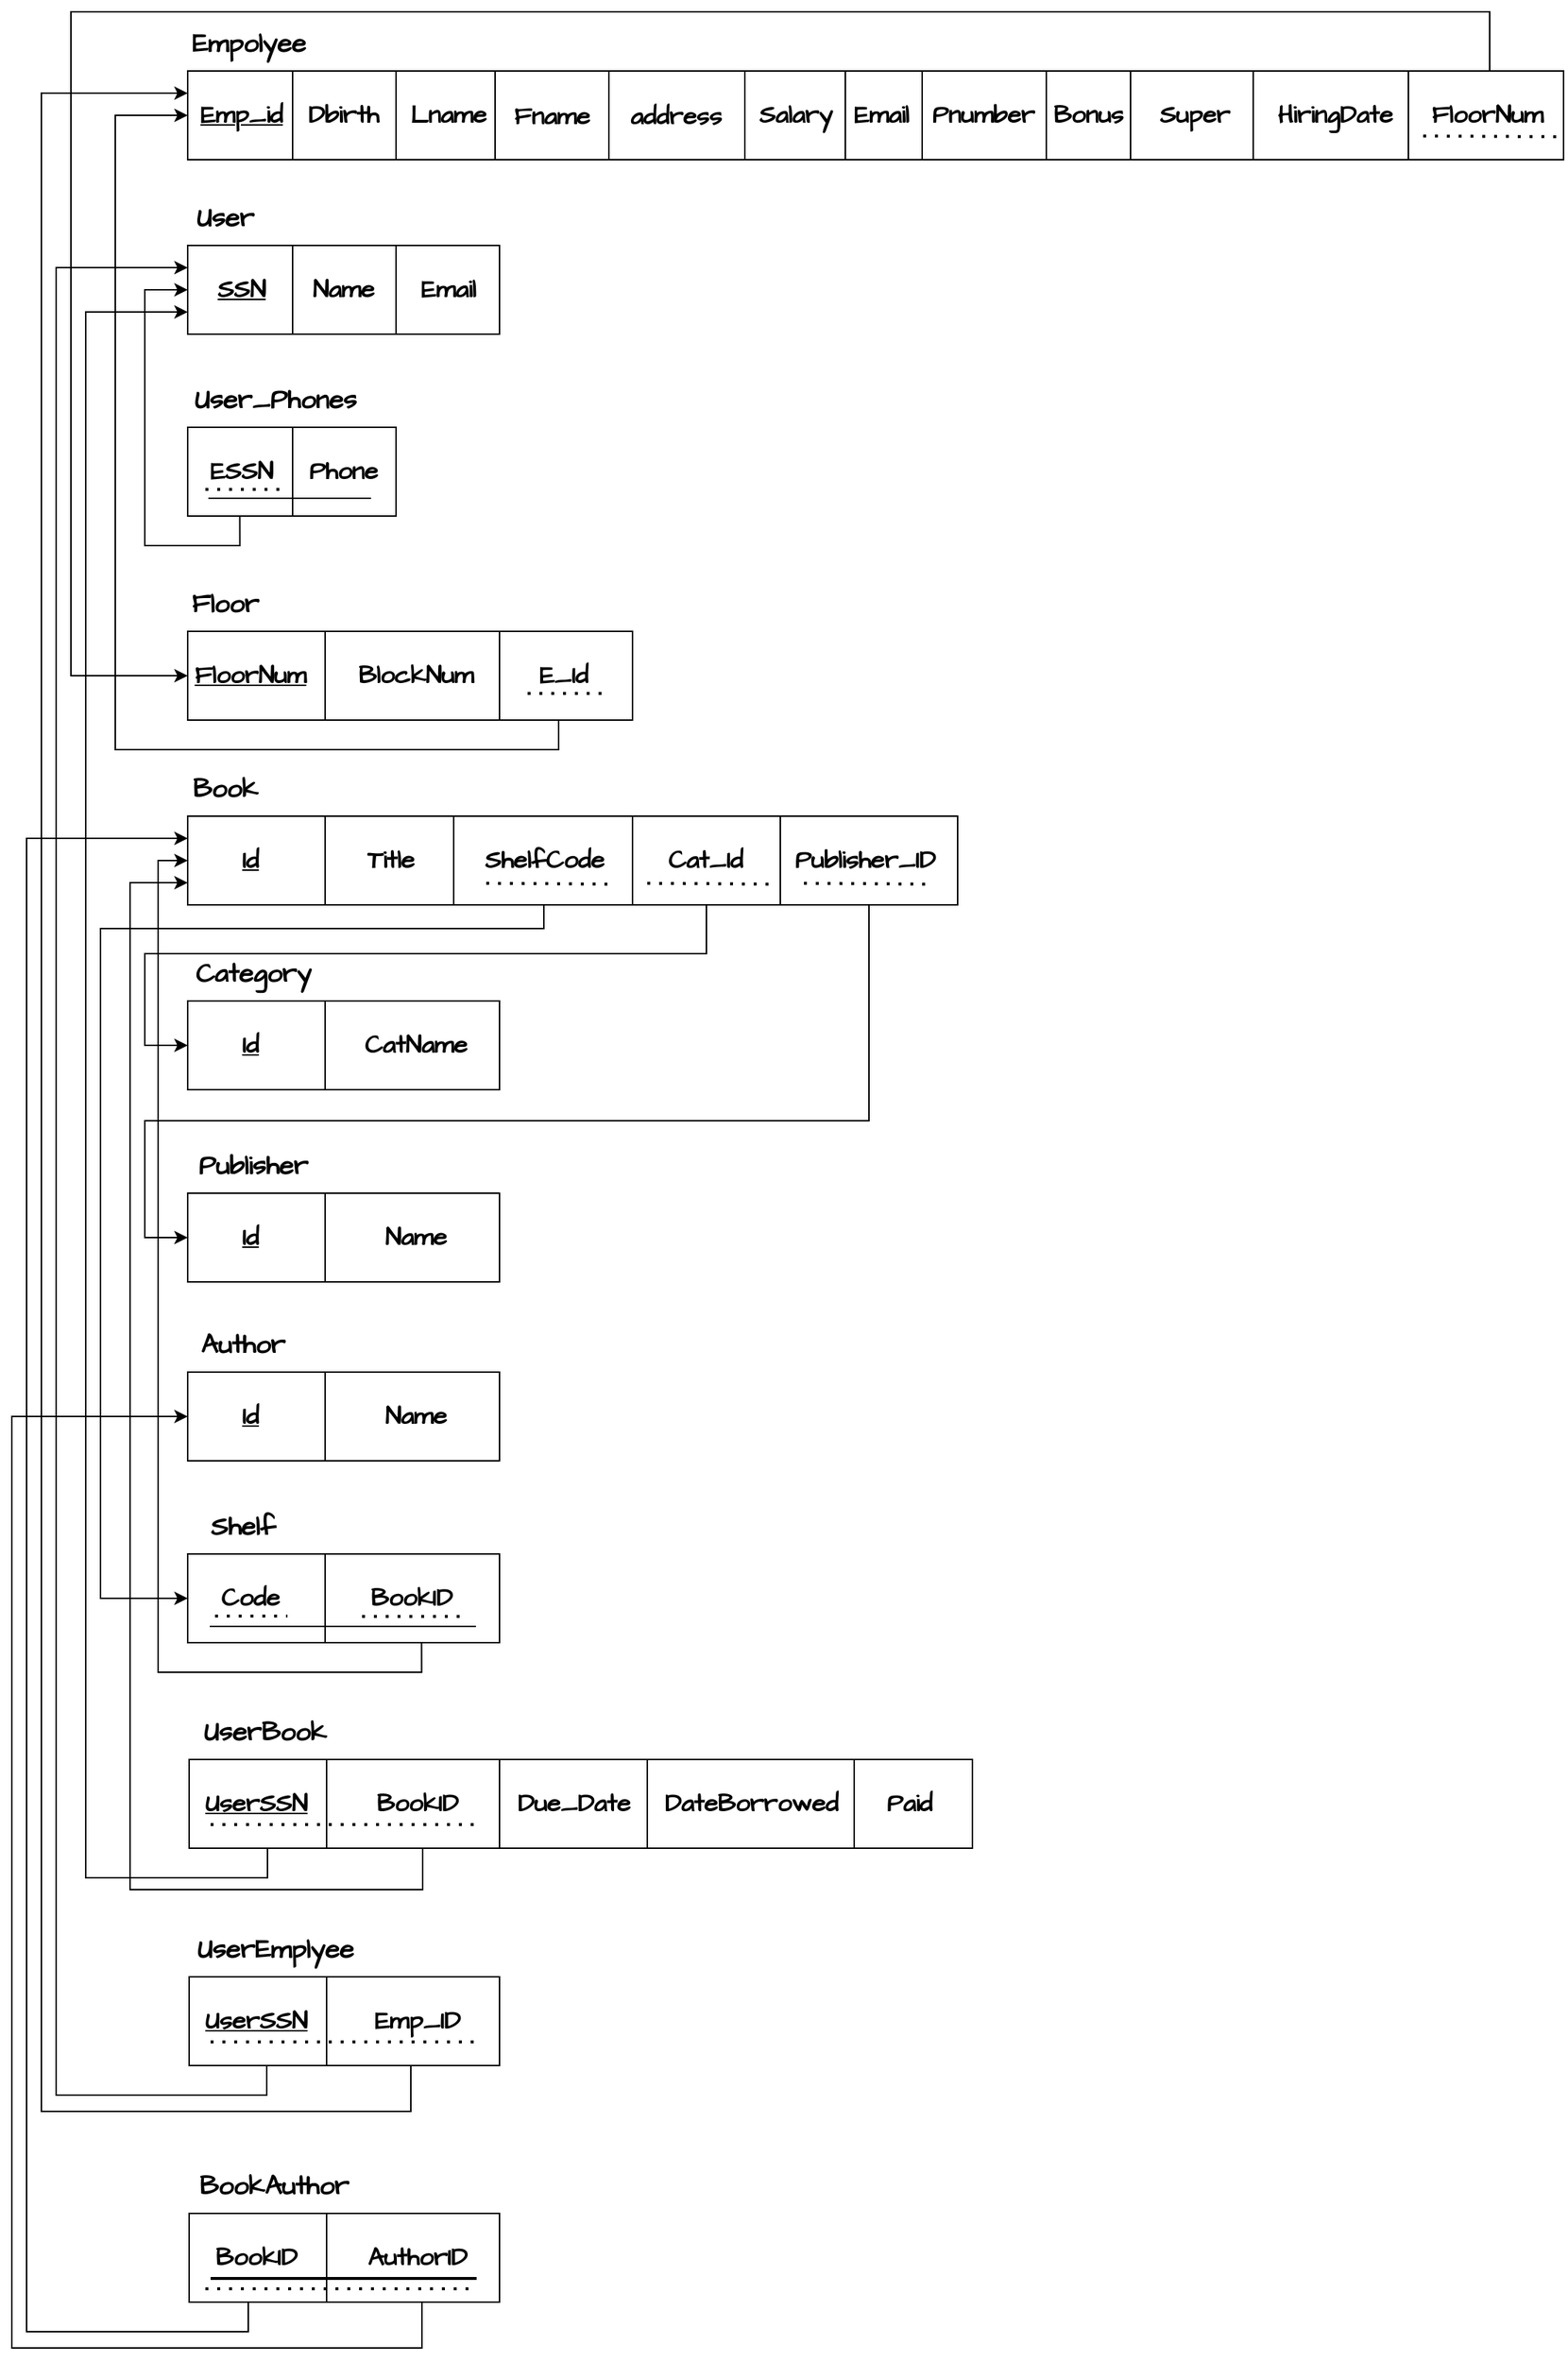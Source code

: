 <mxfile version="24.9.0">
  <diagram id="R2lEEEUBdFMjLlhIrx00" name="Page-1">
    <mxGraphModel dx="1900" dy="569" grid="1" gridSize="10" guides="1" tooltips="1" connect="1" arrows="1" fold="1" page="1" pageScale="1" pageWidth="850" pageHeight="1100" math="0" shadow="0" extFonts="Permanent Marker^https://fonts.googleapis.com/css?family=Permanent+Marker">
      <root>
        <mxCell id="0" />
        <mxCell id="1" parent="0" />
        <mxCell id="KhVc4bf-R0K-FzSo-OOB-124" style="edgeStyle=orthogonalEdgeStyle;rounded=0;orthogonalLoop=1;jettySize=auto;html=1;exitX=0.75;exitY=1;exitDx=0;exitDy=0;entryX=0;entryY=0.5;entryDx=0;entryDy=0;" edge="1" parent="1" source="KhVc4bf-R0K-FzSo-OOB-1" target="KhVc4bf-R0K-FzSo-OOB-60">
          <mxGeometry relative="1" as="geometry">
            <Array as="points">
              <mxPoint x="990" y="120" />
              <mxPoint x="990" y="20" />
              <mxPoint x="30" y="20" />
              <mxPoint x="30" y="469" />
            </Array>
          </mxGeometry>
        </mxCell>
        <mxCell id="KhVc4bf-R0K-FzSo-OOB-1" value="" style="rounded=0;whiteSpace=wrap;html=1;fontFamily=Architects Daughter;fontSource=https%3A%2F%2Ffonts.googleapis.com%2Fcss%3Ffamily%3DArchitects%2BDaughter;" vertex="1" parent="1">
          <mxGeometry x="109" y="60" width="931" height="60" as="geometry" />
        </mxCell>
        <mxCell id="KhVc4bf-R0K-FzSo-OOB-2" value="" style="endArrow=none;html=1;rounded=0;fontFamily=Architects Daughter;fontSource=https%3A%2F%2Ffonts.googleapis.com%2Fcss%3Ffamily%3DArchitects%2BDaughter;" edge="1" parent="1">
          <mxGeometry width="50" height="50" relative="1" as="geometry">
            <mxPoint x="180" y="120" as="sourcePoint" />
            <mxPoint x="180" y="60" as="targetPoint" />
          </mxGeometry>
        </mxCell>
        <mxCell id="KhVc4bf-R0K-FzSo-OOB-3" value="&lt;font style=&quot;font-size: 18px;&quot;&gt;&lt;b style=&quot;font-size: 18px;&quot;&gt;Empolyee&lt;/b&gt;&lt;/font&gt;" style="text;html=1;align=center;verticalAlign=middle;resizable=0;points=[];autosize=1;strokeColor=none;fillColor=none;fontFamily=Architects Daughter;fontSource=https%3A%2F%2Ffonts.googleapis.com%2Fcss%3Ffamily%3DArchitects%2BDaughter;fontSize=18;" vertex="1" parent="1">
          <mxGeometry x="100" y="21" width="100" height="40" as="geometry" />
        </mxCell>
        <mxCell id="KhVc4bf-R0K-FzSo-OOB-4" value="&lt;font style=&quot;font-size: 17px;&quot;&gt;&lt;b&gt;Emp_id&lt;/b&gt;&lt;/font&gt;" style="text;html=1;align=center;verticalAlign=middle;resizable=0;points=[];autosize=1;strokeColor=none;fillColor=none;fontStyle=4;fontFamily=Architects Daughter;fontSource=https%3A%2F%2Ffonts.googleapis.com%2Fcss%3Ffamily%3DArchitects%2BDaughter;" vertex="1" parent="1">
          <mxGeometry x="105" y="75" width="80" height="30" as="geometry" />
        </mxCell>
        <mxCell id="KhVc4bf-R0K-FzSo-OOB-5" value="&lt;font style=&quot;font-size: 17px;&quot;&gt;&lt;b&gt;Dbirth&lt;/b&gt;&lt;/font&gt;" style="text;html=1;align=center;verticalAlign=middle;resizable=0;points=[];autosize=1;strokeColor=none;fillColor=none;fontFamily=Architects Daughter;fontSource=https%3A%2F%2Ffonts.googleapis.com%2Fcss%3Ffamily%3DArchitects%2BDaughter;" vertex="1" parent="1">
          <mxGeometry x="179" y="75" width="70" height="30" as="geometry" />
        </mxCell>
        <mxCell id="KhVc4bf-R0K-FzSo-OOB-6" value="" style="endArrow=none;html=1;rounded=0;fontFamily=Architects Daughter;fontSource=https%3A%2F%2Ffonts.googleapis.com%2Fcss%3Ffamily%3DArchitects%2BDaughter;" edge="1" parent="1">
          <mxGeometry width="50" height="50" relative="1" as="geometry">
            <mxPoint x="250" y="120" as="sourcePoint" />
            <mxPoint x="250" y="60" as="targetPoint" />
          </mxGeometry>
        </mxCell>
        <mxCell id="KhVc4bf-R0K-FzSo-OOB-7" value="&lt;font style=&quot;font-size: 17px;&quot;&gt;&lt;b&gt;Lname&lt;/b&gt;&lt;/font&gt;" style="text;html=1;align=center;verticalAlign=middle;resizable=0;points=[];autosize=1;strokeColor=none;fillColor=none;fontFamily=Architects Daughter;fontSource=https%3A%2F%2Ffonts.googleapis.com%2Fcss%3Ffamily%3DArchitects%2BDaughter;" vertex="1" parent="1">
          <mxGeometry x="250" y="75" width="70" height="30" as="geometry" />
        </mxCell>
        <mxCell id="KhVc4bf-R0K-FzSo-OOB-8" value="&lt;span style=&quot;font-size: 17px;&quot;&gt;&lt;b&gt;Fname&lt;/b&gt;&lt;/span&gt;" style="text;html=1;align=center;verticalAlign=middle;resizable=0;points=[];autosize=1;strokeColor=none;fillColor=none;fontFamily=Architects Daughter;fontSource=https%3A%2F%2Ffonts.googleapis.com%2Fcss%3Ffamily%3DArchitects%2BDaughter;" vertex="1" parent="1">
          <mxGeometry x="320" y="76" width="70" height="30" as="geometry" />
        </mxCell>
        <mxCell id="KhVc4bf-R0K-FzSo-OOB-9" value="" style="endArrow=none;html=1;rounded=0;fontFamily=Architects Daughter;fontSource=https%3A%2F%2Ffonts.googleapis.com%2Fcss%3Ffamily%3DArchitects%2BDaughter;" edge="1" parent="1">
          <mxGeometry width="50" height="50" relative="1" as="geometry">
            <mxPoint x="317" y="120" as="sourcePoint" />
            <mxPoint x="317" y="60" as="targetPoint" />
          </mxGeometry>
        </mxCell>
        <mxCell id="KhVc4bf-R0K-FzSo-OOB-10" value="" style="endArrow=none;dashed=1;html=1;dashPattern=1 3;strokeWidth=2;rounded=0;entryX=0.919;entryY=0.949;entryDx=0;entryDy=0;entryPerimeter=0;" edge="1" parent="1">
          <mxGeometry width="50" height="50" relative="1" as="geometry">
            <mxPoint x="531.09" y="104" as="sourcePoint" />
            <mxPoint x="531.09" y="104" as="targetPoint" />
          </mxGeometry>
        </mxCell>
        <mxCell id="KhVc4bf-R0K-FzSo-OOB-11" value="" style="endArrow=none;html=1;rounded=0;fontFamily=Architects Daughter;fontSource=https%3A%2F%2Ffonts.googleapis.com%2Fcss%3Ffamily%3DArchitects%2BDaughter;" edge="1" parent="1">
          <mxGeometry width="50" height="50" relative="1" as="geometry">
            <mxPoint x="394" y="120" as="sourcePoint" />
            <mxPoint x="394" y="60" as="targetPoint" />
          </mxGeometry>
        </mxCell>
        <mxCell id="KhVc4bf-R0K-FzSo-OOB-12" value="&lt;span style=&quot;font-size: 17px;&quot;&gt;&lt;b&gt;address&lt;/b&gt;&lt;/span&gt;" style="text;html=1;align=center;verticalAlign=middle;resizable=0;points=[];autosize=1;strokeColor=none;fillColor=none;fontFamily=Architects Daughter;fontSource=https%3A%2F%2Ffonts.googleapis.com%2Fcss%3Ffamily%3DArchitects%2BDaughter;" vertex="1" parent="1">
          <mxGeometry x="394" y="76" width="90" height="30" as="geometry" />
        </mxCell>
        <mxCell id="KhVc4bf-R0K-FzSo-OOB-13" value="" style="endArrow=none;html=1;rounded=0;fontFamily=Architects Daughter;fontSource=https%3A%2F%2Ffonts.googleapis.com%2Fcss%3Ffamily%3DArchitects%2BDaughter;" edge="1" parent="1">
          <mxGeometry width="50" height="50" relative="1" as="geometry">
            <mxPoint x="486" y="120" as="sourcePoint" />
            <mxPoint x="486" y="60" as="targetPoint" />
          </mxGeometry>
        </mxCell>
        <mxCell id="KhVc4bf-R0K-FzSo-OOB-14" value="&lt;font style=&quot;font-size: 17px;&quot;&gt;&lt;b&gt;Salary&lt;/b&gt;&lt;/font&gt;" style="text;html=1;align=center;verticalAlign=middle;resizable=0;points=[];autosize=1;strokeColor=none;fillColor=none;fontFamily=Architects Daughter;fontSource=https%3A%2F%2Ffonts.googleapis.com%2Fcss%3Ffamily%3DArchitects%2BDaughter;" vertex="1" parent="1">
          <mxGeometry x="485" y="75" width="70" height="30" as="geometry" />
        </mxCell>
        <mxCell id="KhVc4bf-R0K-FzSo-OOB-17" value="" style="endArrow=none;html=1;rounded=0;fontFamily=Architects Daughter;fontSource=https%3A%2F%2Ffonts.googleapis.com%2Fcss%3Ffamily%3DArchitects%2BDaughter;" edge="1" parent="1">
          <mxGeometry width="50" height="50" relative="1" as="geometry">
            <mxPoint x="554" y="120" as="sourcePoint" />
            <mxPoint x="554" y="60" as="targetPoint" />
          </mxGeometry>
        </mxCell>
        <mxCell id="KhVc4bf-R0K-FzSo-OOB-18" value="&lt;font style=&quot;font-size: 17px;&quot;&gt;&lt;b&gt;Email&lt;/b&gt;&lt;/font&gt;" style="text;html=1;align=center;verticalAlign=middle;resizable=0;points=[];autosize=1;strokeColor=none;fillColor=none;fontFamily=Architects Daughter;fontSource=https%3A%2F%2Ffonts.googleapis.com%2Fcss%3Ffamily%3DArchitects%2BDaughter;" vertex="1" parent="1">
          <mxGeometry x="548" y="75" width="60" height="30" as="geometry" />
        </mxCell>
        <mxCell id="KhVc4bf-R0K-FzSo-OOB-19" value="&lt;font style=&quot;font-size: 17px;&quot;&gt;&lt;b&gt;Pnumber&lt;/b&gt;&lt;/font&gt;" style="text;html=1;align=center;verticalAlign=middle;resizable=0;points=[];autosize=1;strokeColor=none;fillColor=none;fontFamily=Architects Daughter;fontSource=https%3A%2F%2Ffonts.googleapis.com%2Fcss%3Ffamily%3DArchitects%2BDaughter;" vertex="1" parent="1">
          <mxGeometry x="602" y="75" width="90" height="30" as="geometry" />
        </mxCell>
        <mxCell id="KhVc4bf-R0K-FzSo-OOB-20" value="" style="endArrow=none;html=1;rounded=0;fontFamily=Architects Daughter;fontSource=https%3A%2F%2Ffonts.googleapis.com%2Fcss%3Ffamily%3DArchitects%2BDaughter;" edge="1" parent="1">
          <mxGeometry width="50" height="50" relative="1" as="geometry">
            <mxPoint x="606" y="120" as="sourcePoint" />
            <mxPoint x="606" y="60" as="targetPoint" />
          </mxGeometry>
        </mxCell>
        <mxCell id="KhVc4bf-R0K-FzSo-OOB-21" value="" style="endArrow=none;html=1;rounded=0;fontFamily=Architects Daughter;fontSource=https%3A%2F%2Ffonts.googleapis.com%2Fcss%3Ffamily%3DArchitects%2BDaughter;" edge="1" parent="1">
          <mxGeometry width="50" height="50" relative="1" as="geometry">
            <mxPoint x="690" y="120" as="sourcePoint" />
            <mxPoint x="690" y="60" as="targetPoint" />
          </mxGeometry>
        </mxCell>
        <mxCell id="KhVc4bf-R0K-FzSo-OOB-22" value="&lt;font style=&quot;font-size: 17px;&quot;&gt;&lt;b&gt;Bonus&lt;/b&gt;&lt;/font&gt;" style="text;html=1;align=center;verticalAlign=middle;resizable=0;points=[];autosize=1;strokeColor=none;fillColor=none;fontFamily=Architects Daughter;fontSource=https%3A%2F%2Ffonts.googleapis.com%2Fcss%3Ffamily%3DArchitects%2BDaughter;" vertex="1" parent="1">
          <mxGeometry x="683" y="75" width="70" height="30" as="geometry" />
        </mxCell>
        <mxCell id="KhVc4bf-R0K-FzSo-OOB-23" value="" style="endArrow=none;html=1;rounded=0;fontFamily=Architects Daughter;fontSource=https%3A%2F%2Ffonts.googleapis.com%2Fcss%3Ffamily%3DArchitects%2BDaughter;" edge="1" parent="1">
          <mxGeometry width="50" height="50" relative="1" as="geometry">
            <mxPoint x="747" y="120" as="sourcePoint" />
            <mxPoint x="747" y="60" as="targetPoint" />
          </mxGeometry>
        </mxCell>
        <mxCell id="KhVc4bf-R0K-FzSo-OOB-24" value="&lt;font style=&quot;font-size: 17px;&quot;&gt;&lt;b&gt;Super&lt;/b&gt;&lt;/font&gt;" style="text;html=1;align=center;verticalAlign=middle;resizable=0;points=[];autosize=1;strokeColor=none;fillColor=none;fontFamily=Architects Daughter;fontSource=https%3A%2F%2Ffonts.googleapis.com%2Fcss%3Ffamily%3DArchitects%2BDaughter;" vertex="1" parent="1">
          <mxGeometry x="755" y="75" width="70" height="30" as="geometry" />
        </mxCell>
        <mxCell id="KhVc4bf-R0K-FzSo-OOB-25" value="" style="rounded=0;whiteSpace=wrap;html=1;fontFamily=Architects Daughter;fontSource=https%3A%2F%2Ffonts.googleapis.com%2Fcss%3Ffamily%3DArchitects%2BDaughter;" vertex="1" parent="1">
          <mxGeometry x="109" y="178" width="211" height="60" as="geometry" />
        </mxCell>
        <mxCell id="KhVc4bf-R0K-FzSo-OOB-26" value="" style="endArrow=none;html=1;rounded=0;fontFamily=Architects Daughter;fontSource=https%3A%2F%2Ffonts.googleapis.com%2Fcss%3Ffamily%3DArchitects%2BDaughter;" edge="1" parent="1">
          <mxGeometry width="50" height="50" relative="1" as="geometry">
            <mxPoint x="180" y="238" as="sourcePoint" />
            <mxPoint x="180" y="178" as="targetPoint" />
          </mxGeometry>
        </mxCell>
        <mxCell id="KhVc4bf-R0K-FzSo-OOB-27" value="&lt;font style=&quot;font-size: 18px;&quot;&gt;&lt;b style=&quot;font-size: 18px;&quot;&gt;User&lt;/b&gt;&lt;/font&gt;" style="text;html=1;align=center;verticalAlign=middle;resizable=0;points=[];autosize=1;strokeColor=none;fillColor=none;fontFamily=Architects Daughter;fontSource=https%3A%2F%2Ffonts.googleapis.com%2Fcss%3Ffamily%3DArchitects%2BDaughter;fontSize=18;" vertex="1" parent="1">
          <mxGeometry x="104" y="139" width="60" height="40" as="geometry" />
        </mxCell>
        <mxCell id="KhVc4bf-R0K-FzSo-OOB-28" value="&lt;font style=&quot;font-size: 17px;&quot;&gt;&lt;b&gt;SSN&lt;/b&gt;&lt;/font&gt;" style="text;html=1;align=center;verticalAlign=middle;resizable=0;points=[];autosize=1;strokeColor=none;fillColor=none;fontStyle=4;fontFamily=Architects Daughter;fontSource=https%3A%2F%2Ffonts.googleapis.com%2Fcss%3Ffamily%3DArchitects%2BDaughter;" vertex="1" parent="1">
          <mxGeometry x="115" y="193" width="60" height="30" as="geometry" />
        </mxCell>
        <mxCell id="KhVc4bf-R0K-FzSo-OOB-29" value="&lt;font style=&quot;font-size: 17px;&quot;&gt;&lt;b&gt;Name&lt;/b&gt;&lt;/font&gt;" style="text;html=1;align=center;verticalAlign=middle;resizable=0;points=[];autosize=1;strokeColor=none;fillColor=none;fontFamily=Architects Daughter;fontSource=https%3A%2F%2Ffonts.googleapis.com%2Fcss%3Ffamily%3DArchitects%2BDaughter;" vertex="1" parent="1">
          <mxGeometry x="179" y="193" width="70" height="30" as="geometry" />
        </mxCell>
        <mxCell id="KhVc4bf-R0K-FzSo-OOB-30" value="" style="endArrow=none;html=1;rounded=0;fontFamily=Architects Daughter;fontSource=https%3A%2F%2Ffonts.googleapis.com%2Fcss%3Ffamily%3DArchitects%2BDaughter;" edge="1" parent="1">
          <mxGeometry width="50" height="50" relative="1" as="geometry">
            <mxPoint x="250" y="238" as="sourcePoint" />
            <mxPoint x="250" y="178" as="targetPoint" />
          </mxGeometry>
        </mxCell>
        <mxCell id="KhVc4bf-R0K-FzSo-OOB-31" value="&lt;font style=&quot;font-size: 17px;&quot;&gt;&lt;b&gt;Email&lt;/b&gt;&lt;/font&gt;" style="text;html=1;align=center;verticalAlign=middle;resizable=0;points=[];autosize=1;strokeColor=none;fillColor=none;fontFamily=Architects Daughter;fontSource=https%3A%2F%2Ffonts.googleapis.com%2Fcss%3Ffamily%3DArchitects%2BDaughter;" vertex="1" parent="1">
          <mxGeometry x="255" y="193" width="60" height="30" as="geometry" />
        </mxCell>
        <mxCell id="KhVc4bf-R0K-FzSo-OOB-59" style="edgeStyle=orthogonalEdgeStyle;rounded=0;orthogonalLoop=1;jettySize=auto;html=1;exitX=0.25;exitY=1;exitDx=0;exitDy=0;entryX=0;entryY=0.5;entryDx=0;entryDy=0;" edge="1" parent="1" source="KhVc4bf-R0K-FzSo-OOB-49" target="KhVc4bf-R0K-FzSo-OOB-25">
          <mxGeometry relative="1" as="geometry">
            <Array as="points">
              <mxPoint x="144" y="381" />
              <mxPoint x="80" y="381" />
              <mxPoint x="80" y="208" />
            </Array>
          </mxGeometry>
        </mxCell>
        <mxCell id="KhVc4bf-R0K-FzSo-OOB-49" value="" style="rounded=0;whiteSpace=wrap;html=1;fontFamily=Architects Daughter;fontSource=https%3A%2F%2Ffonts.googleapis.com%2Fcss%3Ffamily%3DArchitects%2BDaughter;" vertex="1" parent="1">
          <mxGeometry x="109" y="301" width="141" height="60" as="geometry" />
        </mxCell>
        <mxCell id="KhVc4bf-R0K-FzSo-OOB-50" value="" style="endArrow=none;html=1;rounded=0;fontFamily=Architects Daughter;fontSource=https%3A%2F%2Ffonts.googleapis.com%2Fcss%3Ffamily%3DArchitects%2BDaughter;" edge="1" parent="1">
          <mxGeometry width="50" height="50" relative="1" as="geometry">
            <mxPoint x="180" y="361" as="sourcePoint" />
            <mxPoint x="180" y="301" as="targetPoint" />
          </mxGeometry>
        </mxCell>
        <mxCell id="KhVc4bf-R0K-FzSo-OOB-51" value="&lt;font style=&quot;font-size: 18px;&quot;&gt;&lt;b style=&quot;font-size: 18px;&quot;&gt;User_Phones&lt;/b&gt;&lt;/font&gt;" style="text;html=1;align=center;verticalAlign=middle;resizable=0;points=[];autosize=1;strokeColor=none;fillColor=none;fontFamily=Architects Daughter;fontSource=https%3A%2F%2Ffonts.googleapis.com%2Fcss%3Ffamily%3DArchitects%2BDaughter;fontSize=18;" vertex="1" parent="1">
          <mxGeometry x="103" y="262" width="130" height="40" as="geometry" />
        </mxCell>
        <mxCell id="KhVc4bf-R0K-FzSo-OOB-52" value="&lt;font style=&quot;font-size: 17px;&quot;&gt;&lt;b&gt;ESSN&lt;/b&gt;&lt;/font&gt;" style="text;html=1;align=center;verticalAlign=middle;resizable=0;points=[];autosize=1;strokeColor=none;fillColor=none;fontStyle=0;fontFamily=Architects Daughter;fontSource=https%3A%2F%2Ffonts.googleapis.com%2Fcss%3Ffamily%3DArchitects%2BDaughter;" vertex="1" parent="1">
          <mxGeometry x="110" y="316" width="70" height="30" as="geometry" />
        </mxCell>
        <mxCell id="KhVc4bf-R0K-FzSo-OOB-53" value="&lt;font style=&quot;font-size: 17px;&quot;&gt;&lt;b&gt;Phone&lt;/b&gt;&lt;/font&gt;" style="text;html=1;align=center;verticalAlign=middle;resizable=0;points=[];autosize=1;strokeColor=none;fillColor=none;fontFamily=Architects Daughter;fontSource=https%3A%2F%2Ffonts.googleapis.com%2Fcss%3Ffamily%3DArchitects%2BDaughter;" vertex="1" parent="1">
          <mxGeometry x="179" y="316" width="70" height="30" as="geometry" />
        </mxCell>
        <mxCell id="KhVc4bf-R0K-FzSo-OOB-56" value="" style="endArrow=none;dashed=1;html=1;dashPattern=1 3;strokeWidth=2;rounded=0;" edge="1" parent="1">
          <mxGeometry width="50" height="50" relative="1" as="geometry">
            <mxPoint x="121" y="343" as="sourcePoint" />
            <mxPoint x="171" y="343" as="targetPoint" />
          </mxGeometry>
        </mxCell>
        <mxCell id="KhVc4bf-R0K-FzSo-OOB-57" value="" style="endArrow=none;html=1;rounded=0;" edge="1" parent="1">
          <mxGeometry width="50" height="50" relative="1" as="geometry">
            <mxPoint x="123" y="349" as="sourcePoint" />
            <mxPoint x="233" y="349" as="targetPoint" />
          </mxGeometry>
        </mxCell>
        <mxCell id="KhVc4bf-R0K-FzSo-OOB-101" style="edgeStyle=orthogonalEdgeStyle;rounded=0;orthogonalLoop=1;jettySize=auto;html=1;exitX=0.75;exitY=1;exitDx=0;exitDy=0;entryX=0;entryY=0.5;entryDx=0;entryDy=0;" edge="1" parent="1" source="KhVc4bf-R0K-FzSo-OOB-60" target="KhVc4bf-R0K-FzSo-OOB-1">
          <mxGeometry relative="1" as="geometry">
            <Array as="points">
              <mxPoint x="360" y="499" />
              <mxPoint x="360" y="519" />
              <mxPoint x="60" y="519" />
              <mxPoint x="60" y="90" />
            </Array>
          </mxGeometry>
        </mxCell>
        <mxCell id="KhVc4bf-R0K-FzSo-OOB-60" value="" style="rounded=0;whiteSpace=wrap;html=1;fontFamily=Architects Daughter;fontSource=https%3A%2F%2Ffonts.googleapis.com%2Fcss%3Ffamily%3DArchitects%2BDaughter;" vertex="1" parent="1">
          <mxGeometry x="109" y="439" width="301" height="60" as="geometry" />
        </mxCell>
        <mxCell id="KhVc4bf-R0K-FzSo-OOB-61" value="" style="endArrow=none;html=1;rounded=0;fontFamily=Architects Daughter;fontSource=https%3A%2F%2Ffonts.googleapis.com%2Fcss%3Ffamily%3DArchitects%2BDaughter;" edge="1" parent="1">
          <mxGeometry width="50" height="50" relative="1" as="geometry">
            <mxPoint x="202" y="499" as="sourcePoint" />
            <mxPoint x="202" y="439" as="targetPoint" />
          </mxGeometry>
        </mxCell>
        <mxCell id="KhVc4bf-R0K-FzSo-OOB-62" value="&lt;font style=&quot;font-size: 17px;&quot;&gt;&lt;b&gt;FloorNum&lt;/b&gt;&lt;/font&gt;" style="text;html=1;align=center;verticalAlign=middle;resizable=0;points=[];autosize=1;strokeColor=none;fillColor=none;fontStyle=4;fontFamily=Architects Daughter;fontSource=https%3A%2F%2Ffonts.googleapis.com%2Fcss%3Ffamily%3DArchitects%2BDaughter;" vertex="1" parent="1">
          <mxGeometry x="101" y="454" width="100" height="30" as="geometry" />
        </mxCell>
        <mxCell id="KhVc4bf-R0K-FzSo-OOB-63" value="&lt;font style=&quot;font-size: 17px;&quot;&gt;&lt;b&gt;BlockNum&lt;/b&gt;&lt;/font&gt;" style="text;html=1;align=center;verticalAlign=middle;resizable=0;points=[];autosize=1;strokeColor=none;fillColor=none;fontFamily=Architects Daughter;fontSource=https%3A%2F%2Ffonts.googleapis.com%2Fcss%3Ffamily%3DArchitects%2BDaughter;" vertex="1" parent="1">
          <mxGeometry x="213" y="454" width="100" height="30" as="geometry" />
        </mxCell>
        <mxCell id="KhVc4bf-R0K-FzSo-OOB-66" value="&lt;b&gt;Floor&lt;/b&gt;" style="text;html=1;align=center;verticalAlign=middle;resizable=0;points=[];autosize=1;strokeColor=none;fillColor=none;fontFamily=Architects Daughter;fontSource=https%3A%2F%2Ffonts.googleapis.com%2Fcss%3Ffamily%3DArchitects%2BDaughter;fontSize=18;" vertex="1" parent="1">
          <mxGeometry x="99" y="400" width="70" height="40" as="geometry" />
        </mxCell>
        <mxCell id="KhVc4bf-R0K-FzSo-OOB-128" style="edgeStyle=orthogonalEdgeStyle;rounded=0;orthogonalLoop=1;jettySize=auto;html=1;exitX=0.75;exitY=1;exitDx=0;exitDy=0;entryX=0;entryY=0.5;entryDx=0;entryDy=0;" edge="1" parent="1" source="KhVc4bf-R0K-FzSo-OOB-67" target="KhVc4bf-R0K-FzSo-OOB-87">
          <mxGeometry relative="1" as="geometry">
            <Array as="points">
              <mxPoint x="350" y="624" />
              <mxPoint x="350" y="640" />
              <mxPoint x="50" y="640" />
              <mxPoint x="50" y="1093" />
            </Array>
          </mxGeometry>
        </mxCell>
        <mxCell id="KhVc4bf-R0K-FzSo-OOB-135" style="edgeStyle=orthogonalEdgeStyle;rounded=0;orthogonalLoop=1;jettySize=auto;html=1;exitX=0.75;exitY=1;exitDx=0;exitDy=0;entryX=0;entryY=0.5;entryDx=0;entryDy=0;" edge="1" parent="1" source="KhVc4bf-R0K-FzSo-OOB-67" target="KhVc4bf-R0K-FzSo-OOB-72">
          <mxGeometry relative="1" as="geometry">
            <Array as="points">
              <mxPoint x="460" y="624" />
              <mxPoint x="460" y="657" />
              <mxPoint x="80" y="657" />
              <mxPoint x="80" y="719" />
            </Array>
          </mxGeometry>
        </mxCell>
        <mxCell id="KhVc4bf-R0K-FzSo-OOB-136" style="edgeStyle=orthogonalEdgeStyle;rounded=0;orthogonalLoop=1;jettySize=auto;html=1;exitX=0.75;exitY=1;exitDx=0;exitDy=0;entryX=0;entryY=0.5;entryDx=0;entryDy=0;" edge="1" parent="1" source="KhVc4bf-R0K-FzSo-OOB-67" target="KhVc4bf-R0K-FzSo-OOB-77">
          <mxGeometry relative="1" as="geometry">
            <Array as="points">
              <mxPoint x="570" y="624" />
              <mxPoint x="570" y="770" />
              <mxPoint x="80" y="770" />
              <mxPoint x="80" y="849" />
            </Array>
          </mxGeometry>
        </mxCell>
        <mxCell id="KhVc4bf-R0K-FzSo-OOB-67" value="" style="rounded=0;whiteSpace=wrap;html=1;fontFamily=Architects Daughter;fontSource=https%3A%2F%2Ffonts.googleapis.com%2Fcss%3Ffamily%3DArchitects%2BDaughter;" vertex="1" parent="1">
          <mxGeometry x="109" y="564" width="521" height="60" as="geometry" />
        </mxCell>
        <mxCell id="KhVc4bf-R0K-FzSo-OOB-68" value="" style="endArrow=none;html=1;rounded=0;fontFamily=Architects Daughter;fontSource=https%3A%2F%2Ffonts.googleapis.com%2Fcss%3Ffamily%3DArchitects%2BDaughter;" edge="1" parent="1">
          <mxGeometry width="50" height="50" relative="1" as="geometry">
            <mxPoint x="202" y="624" as="sourcePoint" />
            <mxPoint x="202" y="564" as="targetPoint" />
          </mxGeometry>
        </mxCell>
        <mxCell id="KhVc4bf-R0K-FzSo-OOB-69" value="&lt;span style=&quot;font-size: 17px;&quot;&gt;&lt;b&gt;Id&lt;/b&gt;&lt;/span&gt;" style="text;html=1;align=center;verticalAlign=middle;resizable=0;points=[];autosize=1;strokeColor=none;fillColor=none;fontStyle=4;fontFamily=Architects Daughter;fontSource=https%3A%2F%2Ffonts.googleapis.com%2Fcss%3Ffamily%3DArchitects%2BDaughter;" vertex="1" parent="1">
          <mxGeometry x="136" y="579" width="30" height="30" as="geometry" />
        </mxCell>
        <mxCell id="KhVc4bf-R0K-FzSo-OOB-70" value="&lt;font style=&quot;font-size: 17px;&quot;&gt;&lt;b&gt;Title&lt;/b&gt;&lt;/font&gt;" style="text;html=1;align=center;verticalAlign=middle;resizable=0;points=[];autosize=1;strokeColor=none;fillColor=none;fontFamily=Architects Daughter;fontSource=https%3A%2F%2Ffonts.googleapis.com%2Fcss%3Ffamily%3DArchitects%2BDaughter;" vertex="1" parent="1">
          <mxGeometry x="216" y="579" width="60" height="30" as="geometry" />
        </mxCell>
        <mxCell id="KhVc4bf-R0K-FzSo-OOB-71" value="&lt;b&gt;Book&lt;/b&gt;" style="text;html=1;align=center;verticalAlign=middle;resizable=0;points=[];autosize=1;strokeColor=none;fillColor=none;fontFamily=Architects Daughter;fontSource=https%3A%2F%2Ffonts.googleapis.com%2Fcss%3Ffamily%3DArchitects%2BDaughter;fontSize=18;" vertex="1" parent="1">
          <mxGeometry x="99" y="525" width="70" height="40" as="geometry" />
        </mxCell>
        <mxCell id="KhVc4bf-R0K-FzSo-OOB-72" value="" style="rounded=0;whiteSpace=wrap;html=1;fontFamily=Architects Daughter;fontSource=https%3A%2F%2Ffonts.googleapis.com%2Fcss%3Ffamily%3DArchitects%2BDaughter;" vertex="1" parent="1">
          <mxGeometry x="109" y="689" width="211" height="60" as="geometry" />
        </mxCell>
        <mxCell id="KhVc4bf-R0K-FzSo-OOB-73" value="" style="endArrow=none;html=1;rounded=0;fontFamily=Architects Daughter;fontSource=https%3A%2F%2Ffonts.googleapis.com%2Fcss%3Ffamily%3DArchitects%2BDaughter;" edge="1" parent="1">
          <mxGeometry width="50" height="50" relative="1" as="geometry">
            <mxPoint x="202" y="749" as="sourcePoint" />
            <mxPoint x="202" y="689" as="targetPoint" />
          </mxGeometry>
        </mxCell>
        <mxCell id="KhVc4bf-R0K-FzSo-OOB-74" value="&lt;span style=&quot;font-size: 17px;&quot;&gt;&lt;b&gt;Id&lt;/b&gt;&lt;/span&gt;" style="text;html=1;align=center;verticalAlign=middle;resizable=0;points=[];autosize=1;strokeColor=none;fillColor=none;fontStyle=4;fontFamily=Architects Daughter;fontSource=https%3A%2F%2Ffonts.googleapis.com%2Fcss%3Ffamily%3DArchitects%2BDaughter;" vertex="1" parent="1">
          <mxGeometry x="136" y="704" width="30" height="30" as="geometry" />
        </mxCell>
        <mxCell id="KhVc4bf-R0K-FzSo-OOB-75" value="&lt;font style=&quot;font-size: 17px;&quot;&gt;&lt;b&gt;CatName&lt;/b&gt;&lt;/font&gt;" style="text;html=1;align=center;verticalAlign=middle;resizable=0;points=[];autosize=1;strokeColor=none;fillColor=none;fontFamily=Architects Daughter;fontSource=https%3A%2F%2Ffonts.googleapis.com%2Fcss%3Ffamily%3DArchitects%2BDaughter;" vertex="1" parent="1">
          <mxGeometry x="218" y="704" width="90" height="30" as="geometry" />
        </mxCell>
        <mxCell id="KhVc4bf-R0K-FzSo-OOB-76" value="&lt;b&gt;Category&lt;/b&gt;" style="text;html=1;align=center;verticalAlign=middle;resizable=0;points=[];autosize=1;strokeColor=none;fillColor=none;fontFamily=Architects Daughter;fontSource=https%3A%2F%2Ffonts.googleapis.com%2Fcss%3Ffamily%3DArchitects%2BDaughter;fontSize=18;" vertex="1" parent="1">
          <mxGeometry x="103" y="650" width="100" height="40" as="geometry" />
        </mxCell>
        <mxCell id="KhVc4bf-R0K-FzSo-OOB-77" value="" style="rounded=0;whiteSpace=wrap;html=1;fontFamily=Architects Daughter;fontSource=https%3A%2F%2Ffonts.googleapis.com%2Fcss%3Ffamily%3DArchitects%2BDaughter;" vertex="1" parent="1">
          <mxGeometry x="109" y="819" width="211" height="60" as="geometry" />
        </mxCell>
        <mxCell id="KhVc4bf-R0K-FzSo-OOB-78" value="" style="endArrow=none;html=1;rounded=0;fontFamily=Architects Daughter;fontSource=https%3A%2F%2Ffonts.googleapis.com%2Fcss%3Ffamily%3DArchitects%2BDaughter;" edge="1" parent="1">
          <mxGeometry width="50" height="50" relative="1" as="geometry">
            <mxPoint x="202" y="879" as="sourcePoint" />
            <mxPoint x="202" y="819" as="targetPoint" />
          </mxGeometry>
        </mxCell>
        <mxCell id="KhVc4bf-R0K-FzSo-OOB-79" value="&lt;span style=&quot;font-size: 17px;&quot;&gt;&lt;b&gt;Id&lt;/b&gt;&lt;/span&gt;" style="text;html=1;align=center;verticalAlign=middle;resizable=0;points=[];autosize=1;strokeColor=none;fillColor=none;fontStyle=4;fontFamily=Architects Daughter;fontSource=https%3A%2F%2Ffonts.googleapis.com%2Fcss%3Ffamily%3DArchitects%2BDaughter;" vertex="1" parent="1">
          <mxGeometry x="136" y="834" width="30" height="30" as="geometry" />
        </mxCell>
        <mxCell id="KhVc4bf-R0K-FzSo-OOB-80" value="&lt;font style=&quot;font-size: 17px;&quot;&gt;&lt;b&gt;Name&lt;/b&gt;&lt;/font&gt;" style="text;html=1;align=center;verticalAlign=middle;resizable=0;points=[];autosize=1;strokeColor=none;fillColor=none;fontFamily=Architects Daughter;fontSource=https%3A%2F%2Ffonts.googleapis.com%2Fcss%3Ffamily%3DArchitects%2BDaughter;" vertex="1" parent="1">
          <mxGeometry x="228" y="834" width="70" height="30" as="geometry" />
        </mxCell>
        <mxCell id="KhVc4bf-R0K-FzSo-OOB-81" value="&lt;b&gt;Publisher&lt;/b&gt;" style="text;html=1;align=center;verticalAlign=middle;resizable=0;points=[];autosize=1;strokeColor=none;fillColor=none;fontFamily=Architects Daughter;fontSource=https%3A%2F%2Ffonts.googleapis.com%2Fcss%3Ffamily%3DArchitects%2BDaughter;fontSize=18;" vertex="1" parent="1">
          <mxGeometry x="103" y="780" width="100" height="40" as="geometry" />
        </mxCell>
        <mxCell id="KhVc4bf-R0K-FzSo-OOB-82" value="" style="rounded=0;whiteSpace=wrap;html=1;fontFamily=Architects Daughter;fontSource=https%3A%2F%2Ffonts.googleapis.com%2Fcss%3Ffamily%3DArchitects%2BDaughter;" vertex="1" parent="1">
          <mxGeometry x="109" y="940" width="211" height="60" as="geometry" />
        </mxCell>
        <mxCell id="KhVc4bf-R0K-FzSo-OOB-83" value="" style="endArrow=none;html=1;rounded=0;fontFamily=Architects Daughter;fontSource=https%3A%2F%2Ffonts.googleapis.com%2Fcss%3Ffamily%3DArchitects%2BDaughter;" edge="1" parent="1">
          <mxGeometry width="50" height="50" relative="1" as="geometry">
            <mxPoint x="202" y="1000" as="sourcePoint" />
            <mxPoint x="202" y="940" as="targetPoint" />
          </mxGeometry>
        </mxCell>
        <mxCell id="KhVc4bf-R0K-FzSo-OOB-84" value="&lt;span style=&quot;font-size: 17px;&quot;&gt;&lt;b&gt;Id&lt;/b&gt;&lt;/span&gt;" style="text;html=1;align=center;verticalAlign=middle;resizable=0;points=[];autosize=1;strokeColor=none;fillColor=none;fontStyle=4;fontFamily=Architects Daughter;fontSource=https%3A%2F%2Ffonts.googleapis.com%2Fcss%3Ffamily%3DArchitects%2BDaughter;" vertex="1" parent="1">
          <mxGeometry x="136" y="955" width="30" height="30" as="geometry" />
        </mxCell>
        <mxCell id="KhVc4bf-R0K-FzSo-OOB-85" value="&lt;font style=&quot;font-size: 17px;&quot;&gt;&lt;b&gt;Name&lt;/b&gt;&lt;/font&gt;" style="text;html=1;align=center;verticalAlign=middle;resizable=0;points=[];autosize=1;strokeColor=none;fillColor=none;fontFamily=Architects Daughter;fontSource=https%3A%2F%2Ffonts.googleapis.com%2Fcss%3Ffamily%3DArchitects%2BDaughter;" vertex="1" parent="1">
          <mxGeometry x="228" y="955" width="70" height="30" as="geometry" />
        </mxCell>
        <mxCell id="KhVc4bf-R0K-FzSo-OOB-86" value="&lt;b&gt;Author&lt;/b&gt;" style="text;html=1;align=center;verticalAlign=middle;resizable=0;points=[];autosize=1;strokeColor=none;fillColor=none;fontFamily=Architects Daughter;fontSource=https%3A%2F%2Ffonts.googleapis.com%2Fcss%3Ffamily%3DArchitects%2BDaughter;fontSize=18;" vertex="1" parent="1">
          <mxGeometry x="106" y="901" width="80" height="40" as="geometry" />
        </mxCell>
        <mxCell id="KhVc4bf-R0K-FzSo-OOB-98" style="edgeStyle=orthogonalEdgeStyle;rounded=0;orthogonalLoop=1;jettySize=auto;html=1;exitX=0.75;exitY=1;exitDx=0;exitDy=0;entryX=0;entryY=0.5;entryDx=0;entryDy=0;" edge="1" parent="1" source="KhVc4bf-R0K-FzSo-OOB-87" target="KhVc4bf-R0K-FzSo-OOB-67">
          <mxGeometry relative="1" as="geometry">
            <Array as="points">
              <mxPoint x="267" y="1143" />
              <mxPoint x="89" y="1143" />
              <mxPoint x="89" y="594" />
            </Array>
          </mxGeometry>
        </mxCell>
        <mxCell id="KhVc4bf-R0K-FzSo-OOB-87" value="" style="rounded=0;whiteSpace=wrap;html=1;fontFamily=Architects Daughter;fontSource=https%3A%2F%2Ffonts.googleapis.com%2Fcss%3Ffamily%3DArchitects%2BDaughter;" vertex="1" parent="1">
          <mxGeometry x="109" y="1063" width="211" height="60" as="geometry" />
        </mxCell>
        <mxCell id="KhVc4bf-R0K-FzSo-OOB-88" value="" style="endArrow=none;html=1;rounded=0;fontFamily=Architects Daughter;fontSource=https%3A%2F%2Ffonts.googleapis.com%2Fcss%3Ffamily%3DArchitects%2BDaughter;" edge="1" parent="1">
          <mxGeometry width="50" height="50" relative="1" as="geometry">
            <mxPoint x="202" y="1123" as="sourcePoint" />
            <mxPoint x="202" y="1063" as="targetPoint" />
          </mxGeometry>
        </mxCell>
        <mxCell id="KhVc4bf-R0K-FzSo-OOB-89" value="&lt;span style=&quot;font-size: 17px;&quot;&gt;&lt;b&gt;Code&lt;/b&gt;&lt;/span&gt;" style="text;html=1;align=center;verticalAlign=middle;resizable=0;points=[];autosize=1;strokeColor=none;fillColor=none;fontStyle=0;fontFamily=Architects Daughter;fontSource=https%3A%2F%2Ffonts.googleapis.com%2Fcss%3Ffamily%3DArchitects%2BDaughter;" vertex="1" parent="1">
          <mxGeometry x="121" y="1078" width="60" height="30" as="geometry" />
        </mxCell>
        <mxCell id="KhVc4bf-R0K-FzSo-OOB-90" value="&lt;font style=&quot;font-size: 17px;&quot;&gt;&lt;b&gt;BookID&lt;/b&gt;&lt;/font&gt;" style="text;html=1;align=center;verticalAlign=middle;resizable=0;points=[];autosize=1;strokeColor=none;fillColor=none;fontFamily=Architects Daughter;fontSource=https%3A%2F%2Ffonts.googleapis.com%2Fcss%3Ffamily%3DArchitects%2BDaughter;" vertex="1" parent="1">
          <mxGeometry x="220" y="1078" width="80" height="30" as="geometry" />
        </mxCell>
        <mxCell id="KhVc4bf-R0K-FzSo-OOB-91" value="&lt;b&gt;Shelf&lt;/b&gt;" style="text;html=1;align=center;verticalAlign=middle;resizable=0;points=[];autosize=1;strokeColor=none;fillColor=none;fontFamily=Architects Daughter;fontSource=https%3A%2F%2Ffonts.googleapis.com%2Fcss%3Ffamily%3DArchitects%2BDaughter;fontSize=18;" vertex="1" parent="1">
          <mxGeometry x="111" y="1024" width="70" height="40" as="geometry" />
        </mxCell>
        <mxCell id="KhVc4bf-R0K-FzSo-OOB-93" value="" style="endArrow=none;dashed=1;html=1;dashPattern=1 3;strokeWidth=2;rounded=0;" edge="1" parent="1">
          <mxGeometry width="50" height="50" relative="1" as="geometry">
            <mxPoint x="127.5" y="1105" as="sourcePoint" />
            <mxPoint x="176.5" y="1105" as="targetPoint" />
          </mxGeometry>
        </mxCell>
        <mxCell id="KhVc4bf-R0K-FzSo-OOB-95" value="" style="endArrow=none;dashed=1;html=1;dashPattern=1 3;strokeWidth=2;rounded=0;" edge="1" parent="1">
          <mxGeometry width="50" height="50" relative="1" as="geometry">
            <mxPoint x="227" y="1105.26" as="sourcePoint" />
            <mxPoint x="293" y="1105.26" as="targetPoint" />
          </mxGeometry>
        </mxCell>
        <mxCell id="KhVc4bf-R0K-FzSo-OOB-96" value="" style="endArrow=none;html=1;rounded=0;" edge="1" parent="1">
          <mxGeometry width="50" height="50" relative="1" as="geometry">
            <mxPoint x="124" y="1112" as="sourcePoint" />
            <mxPoint x="304" y="1112" as="targetPoint" />
          </mxGeometry>
        </mxCell>
        <mxCell id="KhVc4bf-R0K-FzSo-OOB-99" value="" style="endArrow=none;html=1;rounded=0;fontFamily=Architects Daughter;fontSource=https%3A%2F%2Ffonts.googleapis.com%2Fcss%3Ffamily%3DArchitects%2BDaughter;" edge="1" parent="1">
          <mxGeometry width="50" height="50" relative="1" as="geometry">
            <mxPoint x="320" y="499" as="sourcePoint" />
            <mxPoint x="320" y="439" as="targetPoint" />
          </mxGeometry>
        </mxCell>
        <mxCell id="KhVc4bf-R0K-FzSo-OOB-100" value="&lt;span style=&quot;font-size: 17px;&quot;&gt;&lt;b&gt;E_Id&lt;/b&gt;&lt;/span&gt;" style="text;html=1;align=center;verticalAlign=middle;resizable=0;points=[];autosize=1;strokeColor=none;fillColor=none;fontFamily=Architects Daughter;fontSource=https%3A%2F%2Ffonts.googleapis.com%2Fcss%3Ffamily%3DArchitects%2BDaughter;" vertex="1" parent="1">
          <mxGeometry x="333" y="454" width="60" height="30" as="geometry" />
        </mxCell>
        <mxCell id="KhVc4bf-R0K-FzSo-OOB-103" value="" style="endArrow=none;dashed=1;html=1;dashPattern=1 3;strokeWidth=2;rounded=0;" edge="1" parent="1">
          <mxGeometry width="50" height="50" relative="1" as="geometry">
            <mxPoint x="339" y="481" as="sourcePoint" />
            <mxPoint x="389" y="481" as="targetPoint" />
          </mxGeometry>
        </mxCell>
        <mxCell id="KhVc4bf-R0K-FzSo-OOB-104" value="" style="endArrow=none;html=1;rounded=0;fontFamily=Architects Daughter;fontSource=https%3A%2F%2Ffonts.googleapis.com%2Fcss%3Ffamily%3DArchitects%2BDaughter;" edge="1" parent="1">
          <mxGeometry width="50" height="50" relative="1" as="geometry">
            <mxPoint x="830" y="120" as="sourcePoint" />
            <mxPoint x="830" y="60" as="targetPoint" />
          </mxGeometry>
        </mxCell>
        <mxCell id="KhVc4bf-R0K-FzSo-OOB-105" value="&lt;font style=&quot;font-size: 17px;&quot;&gt;&lt;b&gt;HiringDate&lt;/b&gt;&lt;/font&gt;" style="text;html=1;align=center;verticalAlign=middle;resizable=0;points=[];autosize=1;strokeColor=none;fillColor=none;fontFamily=Architects Daughter;fontSource=https%3A%2F%2Ffonts.googleapis.com%2Fcss%3Ffamily%3DArchitects%2BDaughter;" vertex="1" parent="1">
          <mxGeometry x="835" y="75" width="100" height="30" as="geometry" />
        </mxCell>
        <mxCell id="KhVc4bf-R0K-FzSo-OOB-112" style="edgeStyle=orthogonalEdgeStyle;rounded=0;orthogonalLoop=1;jettySize=auto;html=1;exitX=0.25;exitY=1;exitDx=0;exitDy=0;entryX=0;entryY=0.75;entryDx=0;entryDy=0;" edge="1" parent="1" source="KhVc4bf-R0K-FzSo-OOB-106" target="KhVc4bf-R0K-FzSo-OOB-25">
          <mxGeometry relative="1" as="geometry">
            <Array as="points">
              <mxPoint x="163" y="1282" />
              <mxPoint x="40" y="1282" />
              <mxPoint x="40" y="223" />
            </Array>
          </mxGeometry>
        </mxCell>
        <mxCell id="KhVc4bf-R0K-FzSo-OOB-113" style="edgeStyle=orthogonalEdgeStyle;rounded=0;orthogonalLoop=1;jettySize=auto;html=1;exitX=0.75;exitY=1;exitDx=0;exitDy=0;entryX=0;entryY=0.75;entryDx=0;entryDy=0;" edge="1" parent="1" source="KhVc4bf-R0K-FzSo-OOB-106" target="KhVc4bf-R0K-FzSo-OOB-67">
          <mxGeometry relative="1" as="geometry">
            <Array as="points">
              <mxPoint x="268" y="1290" />
              <mxPoint x="70" y="1290" />
              <mxPoint x="70" y="609" />
            </Array>
          </mxGeometry>
        </mxCell>
        <mxCell id="KhVc4bf-R0K-FzSo-OOB-106" value="" style="rounded=0;whiteSpace=wrap;html=1;fontFamily=Architects Daughter;fontSource=https%3A%2F%2Ffonts.googleapis.com%2Fcss%3Ffamily%3DArchitects%2BDaughter;" vertex="1" parent="1">
          <mxGeometry x="110" y="1202" width="530" height="60" as="geometry" />
        </mxCell>
        <mxCell id="KhVc4bf-R0K-FzSo-OOB-107" value="" style="endArrow=none;html=1;rounded=0;fontFamily=Architects Daughter;fontSource=https%3A%2F%2Ffonts.googleapis.com%2Fcss%3Ffamily%3DArchitects%2BDaughter;" edge="1" parent="1">
          <mxGeometry width="50" height="50" relative="1" as="geometry">
            <mxPoint x="203" y="1262" as="sourcePoint" />
            <mxPoint x="203" y="1202" as="targetPoint" />
          </mxGeometry>
        </mxCell>
        <mxCell id="KhVc4bf-R0K-FzSo-OOB-108" value="&lt;span style=&quot;font-size: 17px;&quot;&gt;&lt;b&gt;UserSSN&lt;/b&gt;&lt;/span&gt;" style="text;html=1;align=center;verticalAlign=middle;resizable=0;points=[];autosize=1;strokeColor=none;fillColor=none;fontStyle=4;fontFamily=Architects Daughter;fontSource=https%3A%2F%2Ffonts.googleapis.com%2Fcss%3Ffamily%3DArchitects%2BDaughter;" vertex="1" parent="1">
          <mxGeometry x="110" y="1217" width="90" height="30" as="geometry" />
        </mxCell>
        <mxCell id="KhVc4bf-R0K-FzSo-OOB-109" value="&lt;font style=&quot;font-size: 17px;&quot;&gt;&lt;b&gt;BookID&lt;/b&gt;&lt;/font&gt;" style="text;html=1;align=center;verticalAlign=middle;resizable=0;points=[];autosize=1;strokeColor=none;fillColor=none;fontFamily=Architects Daughter;fontSource=https%3A%2F%2Ffonts.googleapis.com%2Fcss%3Ffamily%3DArchitects%2BDaughter;fontStyle=0" vertex="1" parent="1">
          <mxGeometry x="224" y="1217" width="80" height="30" as="geometry" />
        </mxCell>
        <mxCell id="KhVc4bf-R0K-FzSo-OOB-110" value="&lt;b&gt;UserBook&lt;/b&gt;" style="text;html=1;align=center;verticalAlign=middle;resizable=0;points=[];autosize=1;strokeColor=none;fillColor=none;fontFamily=Architects Daughter;fontSource=https%3A%2F%2Ffonts.googleapis.com%2Fcss%3Ffamily%3DArchitects%2BDaughter;fontSize=18;" vertex="1" parent="1">
          <mxGeometry x="106" y="1163" width="110" height="40" as="geometry" />
        </mxCell>
        <mxCell id="KhVc4bf-R0K-FzSo-OOB-111" value="" style="endArrow=none;dashed=1;html=1;dashPattern=1 3;strokeWidth=2;rounded=0;" edge="1" parent="1">
          <mxGeometry width="50" height="50" relative="1" as="geometry">
            <mxPoint x="124.5" y="1246" as="sourcePoint" />
            <mxPoint x="304.5" y="1246" as="targetPoint" />
          </mxGeometry>
        </mxCell>
        <mxCell id="KhVc4bf-R0K-FzSo-OOB-114" value="" style="endArrow=none;html=1;rounded=0;fontFamily=Architects Daughter;fontSource=https%3A%2F%2Ffonts.googleapis.com%2Fcss%3Ffamily%3DArchitects%2BDaughter;" edge="1" parent="1">
          <mxGeometry width="50" height="50" relative="1" as="geometry">
            <mxPoint x="320" y="1262" as="sourcePoint" />
            <mxPoint x="320" y="1202" as="targetPoint" />
          </mxGeometry>
        </mxCell>
        <mxCell id="KhVc4bf-R0K-FzSo-OOB-115" value="&lt;font style=&quot;font-size: 17px;&quot;&gt;&lt;b&gt;Due_Date&lt;/b&gt;&lt;/font&gt;" style="text;html=1;align=center;verticalAlign=middle;resizable=0;points=[];autosize=1;strokeColor=none;fillColor=none;fontFamily=Architects Daughter;fontSource=https%3A%2F%2Ffonts.googleapis.com%2Fcss%3Ffamily%3DArchitects%2BDaughter;fontStyle=0" vertex="1" parent="1">
          <mxGeometry x="320" y="1217" width="100" height="30" as="geometry" />
        </mxCell>
        <mxCell id="KhVc4bf-R0K-FzSo-OOB-116" value="" style="endArrow=none;html=1;rounded=0;fontFamily=Architects Daughter;fontSource=https%3A%2F%2Ffonts.googleapis.com%2Fcss%3Ffamily%3DArchitects%2BDaughter;" edge="1" parent="1">
          <mxGeometry width="50" height="50" relative="1" as="geometry">
            <mxPoint x="420" y="1262" as="sourcePoint" />
            <mxPoint x="420" y="1202" as="targetPoint" />
          </mxGeometry>
        </mxCell>
        <mxCell id="KhVc4bf-R0K-FzSo-OOB-117" value="&lt;font style=&quot;font-size: 17px;&quot;&gt;&lt;b&gt;DateBorrowed&lt;/b&gt;&lt;/font&gt;" style="text;html=1;align=center;verticalAlign=middle;resizable=0;points=[];autosize=1;strokeColor=none;fillColor=none;fontFamily=Architects Daughter;fontSource=https%3A%2F%2Ffonts.googleapis.com%2Fcss%3Ffamily%3DArchitects%2BDaughter;fontStyle=0" vertex="1" parent="1">
          <mxGeometry x="420" y="1217" width="140" height="30" as="geometry" />
        </mxCell>
        <mxCell id="KhVc4bf-R0K-FzSo-OOB-118" value="" style="endArrow=none;html=1;rounded=0;fontFamily=Architects Daughter;fontSource=https%3A%2F%2Ffonts.googleapis.com%2Fcss%3Ffamily%3DArchitects%2BDaughter;" edge="1" parent="1">
          <mxGeometry width="50" height="50" relative="1" as="geometry">
            <mxPoint x="560" y="1262" as="sourcePoint" />
            <mxPoint x="560" y="1202" as="targetPoint" />
          </mxGeometry>
        </mxCell>
        <mxCell id="KhVc4bf-R0K-FzSo-OOB-119" value="&lt;font style=&quot;font-size: 17px;&quot;&gt;&lt;b&gt;Paid&lt;/b&gt;&lt;/font&gt;" style="text;html=1;align=center;verticalAlign=middle;resizable=0;points=[];autosize=1;strokeColor=none;fillColor=none;fontFamily=Architects Daughter;fontSource=https%3A%2F%2Ffonts.googleapis.com%2Fcss%3Ffamily%3DArchitects%2BDaughter;fontStyle=0" vertex="1" parent="1">
          <mxGeometry x="572" y="1217" width="50" height="30" as="geometry" />
        </mxCell>
        <mxCell id="KhVc4bf-R0K-FzSo-OOB-120" value="" style="endArrow=none;html=1;rounded=0;fontFamily=Architects Daughter;fontSource=https%3A%2F%2Ffonts.googleapis.com%2Fcss%3Ffamily%3DArchitects%2BDaughter;" edge="1" parent="1">
          <mxGeometry width="50" height="50" relative="1" as="geometry">
            <mxPoint x="935" y="120" as="sourcePoint" />
            <mxPoint x="935" y="60" as="targetPoint" />
          </mxGeometry>
        </mxCell>
        <mxCell id="KhVc4bf-R0K-FzSo-OOB-121" value="&lt;font style=&quot;font-size: 17px;&quot;&gt;&lt;b&gt;FloorNum&lt;/b&gt;&lt;/font&gt;" style="text;html=1;align=center;verticalAlign=middle;resizable=0;points=[];autosize=1;strokeColor=none;fillColor=none;fontFamily=Architects Daughter;fontSource=https%3A%2F%2Ffonts.googleapis.com%2Fcss%3Ffamily%3DArchitects%2BDaughter;" vertex="1" parent="1">
          <mxGeometry x="938" y="75" width="100" height="30" as="geometry" />
        </mxCell>
        <mxCell id="KhVc4bf-R0K-FzSo-OOB-123" value="" style="endArrow=none;dashed=1;html=1;dashPattern=1 3;strokeWidth=2;rounded=0;" edge="1" parent="1">
          <mxGeometry width="50" height="50" relative="1" as="geometry">
            <mxPoint x="945" y="104" as="sourcePoint" />
            <mxPoint x="1040" y="104.5" as="targetPoint" />
          </mxGeometry>
        </mxCell>
        <mxCell id="KhVc4bf-R0K-FzSo-OOB-125" value="" style="endArrow=none;html=1;rounded=0;fontFamily=Architects Daughter;fontSource=https%3A%2F%2Ffonts.googleapis.com%2Fcss%3Ffamily%3DArchitects%2BDaughter;" edge="1" parent="1">
          <mxGeometry width="50" height="50" relative="1" as="geometry">
            <mxPoint x="289" y="624" as="sourcePoint" />
            <mxPoint x="289" y="564" as="targetPoint" />
          </mxGeometry>
        </mxCell>
        <mxCell id="KhVc4bf-R0K-FzSo-OOB-126" value="&lt;font style=&quot;font-size: 17px;&quot;&gt;&lt;b&gt;ShelfCode&lt;/b&gt;&lt;/font&gt;" style="text;html=1;align=center;verticalAlign=middle;resizable=0;points=[];autosize=1;strokeColor=none;fillColor=none;fontFamily=Architects Daughter;fontSource=https%3A%2F%2Ffonts.googleapis.com%2Fcss%3Ffamily%3DArchitects%2BDaughter;" vertex="1" parent="1">
          <mxGeometry x="300" y="579" width="100" height="30" as="geometry" />
        </mxCell>
        <mxCell id="KhVc4bf-R0K-FzSo-OOB-127" value="" style="endArrow=none;dashed=1;html=1;dashPattern=1 3;strokeWidth=2;rounded=0;exitX=0.02;exitY=1.013;exitDx=0;exitDy=0;exitPerimeter=0;" edge="1" parent="1">
          <mxGeometry width="50" height="50" relative="1" as="geometry">
            <mxPoint x="311" y="609.39" as="sourcePoint" />
            <mxPoint x="398" y="610" as="targetPoint" />
          </mxGeometry>
        </mxCell>
        <mxCell id="KhVc4bf-R0K-FzSo-OOB-129" value="" style="endArrow=none;html=1;rounded=0;fontFamily=Architects Daughter;fontSource=https%3A%2F%2Ffonts.googleapis.com%2Fcss%3Ffamily%3DArchitects%2BDaughter;" edge="1" parent="1">
          <mxGeometry width="50" height="50" relative="1" as="geometry">
            <mxPoint x="410" y="624" as="sourcePoint" />
            <mxPoint x="410" y="564" as="targetPoint" />
          </mxGeometry>
        </mxCell>
        <mxCell id="KhVc4bf-R0K-FzSo-OOB-130" value="&lt;font style=&quot;font-size: 17px;&quot;&gt;&lt;b&gt;Cat_Id&lt;/b&gt;&lt;/font&gt;" style="text;html=1;align=center;verticalAlign=middle;resizable=0;points=[];autosize=1;strokeColor=none;fillColor=none;fontFamily=Architects Daughter;fontSource=https%3A%2F%2Ffonts.googleapis.com%2Fcss%3Ffamily%3DArchitects%2BDaughter;" vertex="1" parent="1">
          <mxGeometry x="424" y="579" width="70" height="30" as="geometry" />
        </mxCell>
        <mxCell id="KhVc4bf-R0K-FzSo-OOB-131" value="" style="endArrow=none;dashed=1;html=1;dashPattern=1 3;strokeWidth=2;rounded=0;exitX=0.02;exitY=1.013;exitDx=0;exitDy=0;exitPerimeter=0;" edge="1" parent="1">
          <mxGeometry width="50" height="50" relative="1" as="geometry">
            <mxPoint x="420" y="609.39" as="sourcePoint" />
            <mxPoint x="507" y="610" as="targetPoint" />
          </mxGeometry>
        </mxCell>
        <mxCell id="KhVc4bf-R0K-FzSo-OOB-132" value="" style="endArrow=none;html=1;rounded=0;fontFamily=Architects Daughter;fontSource=https%3A%2F%2Ffonts.googleapis.com%2Fcss%3Ffamily%3DArchitects%2BDaughter;" edge="1" parent="1">
          <mxGeometry width="50" height="50" relative="1" as="geometry">
            <mxPoint x="510" y="624" as="sourcePoint" />
            <mxPoint x="510" y="564" as="targetPoint" />
          </mxGeometry>
        </mxCell>
        <mxCell id="KhVc4bf-R0K-FzSo-OOB-133" value="&lt;font style=&quot;font-size: 17px;&quot;&gt;&lt;b&gt;Publisher_ID&lt;/b&gt;&lt;/font&gt;" style="text;html=1;align=center;verticalAlign=middle;resizable=0;points=[];autosize=1;strokeColor=none;fillColor=none;fontFamily=Architects Daughter;fontSource=https%3A%2F%2Ffonts.googleapis.com%2Fcss%3Ffamily%3DArchitects%2BDaughter;" vertex="1" parent="1">
          <mxGeometry x="507" y="579" width="120" height="30" as="geometry" />
        </mxCell>
        <mxCell id="KhVc4bf-R0K-FzSo-OOB-134" value="" style="endArrow=none;dashed=1;html=1;dashPattern=1 3;strokeWidth=2;rounded=0;exitX=0.02;exitY=1.013;exitDx=0;exitDy=0;exitPerimeter=0;" edge="1" parent="1">
          <mxGeometry width="50" height="50" relative="1" as="geometry">
            <mxPoint x="526" y="609.39" as="sourcePoint" />
            <mxPoint x="613" y="610" as="targetPoint" />
          </mxGeometry>
        </mxCell>
        <mxCell id="KhVc4bf-R0K-FzSo-OOB-149" style="edgeStyle=orthogonalEdgeStyle;rounded=0;orthogonalLoop=1;jettySize=auto;html=1;exitX=0.25;exitY=1;exitDx=0;exitDy=0;entryX=0;entryY=0.25;entryDx=0;entryDy=0;" edge="1" parent="1" source="KhVc4bf-R0K-FzSo-OOB-137" target="KhVc4bf-R0K-FzSo-OOB-25">
          <mxGeometry relative="1" as="geometry">
            <Array as="points">
              <mxPoint x="163" y="1429" />
              <mxPoint x="20" y="1429" />
              <mxPoint x="20" y="193" />
            </Array>
          </mxGeometry>
        </mxCell>
        <mxCell id="KhVc4bf-R0K-FzSo-OOB-150" style="edgeStyle=orthogonalEdgeStyle;rounded=0;orthogonalLoop=1;jettySize=auto;html=1;exitX=0.75;exitY=1;exitDx=0;exitDy=0;entryX=0;entryY=0.25;entryDx=0;entryDy=0;" edge="1" parent="1" source="KhVc4bf-R0K-FzSo-OOB-137" target="KhVc4bf-R0K-FzSo-OOB-1">
          <mxGeometry relative="1" as="geometry">
            <Array as="points">
              <mxPoint x="260" y="1409" />
              <mxPoint x="260" y="1440" />
              <mxPoint x="10" y="1440" />
              <mxPoint x="10" y="75" />
            </Array>
          </mxGeometry>
        </mxCell>
        <mxCell id="KhVc4bf-R0K-FzSo-OOB-137" value="" style="rounded=0;whiteSpace=wrap;html=1;fontFamily=Architects Daughter;fontSource=https%3A%2F%2Ffonts.googleapis.com%2Fcss%3Ffamily%3DArchitects%2BDaughter;" vertex="1" parent="1">
          <mxGeometry x="110" y="1349" width="210" height="60" as="geometry" />
        </mxCell>
        <mxCell id="KhVc4bf-R0K-FzSo-OOB-138" value="" style="endArrow=none;html=1;rounded=0;fontFamily=Architects Daughter;fontSource=https%3A%2F%2Ffonts.googleapis.com%2Fcss%3Ffamily%3DArchitects%2BDaughter;" edge="1" parent="1">
          <mxGeometry width="50" height="50" relative="1" as="geometry">
            <mxPoint x="203" y="1409" as="sourcePoint" />
            <mxPoint x="203" y="1349" as="targetPoint" />
          </mxGeometry>
        </mxCell>
        <mxCell id="KhVc4bf-R0K-FzSo-OOB-139" value="&lt;span style=&quot;font-size: 17px;&quot;&gt;&lt;b&gt;UserSSN&lt;/b&gt;&lt;/span&gt;" style="text;html=1;align=center;verticalAlign=middle;resizable=0;points=[];autosize=1;strokeColor=none;fillColor=none;fontStyle=4;fontFamily=Architects Daughter;fontSource=https%3A%2F%2Ffonts.googleapis.com%2Fcss%3Ffamily%3DArchitects%2BDaughter;" vertex="1" parent="1">
          <mxGeometry x="110" y="1364" width="90" height="30" as="geometry" />
        </mxCell>
        <mxCell id="KhVc4bf-R0K-FzSo-OOB-140" value="&lt;font style=&quot;font-size: 17px;&quot;&gt;&lt;b&gt;Emp_ID&lt;/b&gt;&lt;/font&gt;" style="text;html=1;align=center;verticalAlign=middle;resizable=0;points=[];autosize=1;strokeColor=none;fillColor=none;fontFamily=Architects Daughter;fontSource=https%3A%2F%2Ffonts.googleapis.com%2Fcss%3Ffamily%3DArchitects%2BDaughter;fontStyle=0" vertex="1" parent="1">
          <mxGeometry x="224" y="1364" width="80" height="30" as="geometry" />
        </mxCell>
        <mxCell id="KhVc4bf-R0K-FzSo-OOB-141" value="&lt;b&gt;UserEmplyee&lt;/b&gt;" style="text;html=1;align=center;verticalAlign=middle;resizable=0;points=[];autosize=1;strokeColor=none;fillColor=none;fontFamily=Architects Daughter;fontSource=https%3A%2F%2Ffonts.googleapis.com%2Fcss%3Ffamily%3DArchitects%2BDaughter;fontSize=18;" vertex="1" parent="1">
          <mxGeometry x="103" y="1310" width="130" height="40" as="geometry" />
        </mxCell>
        <mxCell id="KhVc4bf-R0K-FzSo-OOB-142" value="" style="endArrow=none;dashed=1;html=1;dashPattern=1 3;strokeWidth=2;rounded=0;" edge="1" parent="1">
          <mxGeometry width="50" height="50" relative="1" as="geometry">
            <mxPoint x="124.5" y="1393" as="sourcePoint" />
            <mxPoint x="304.5" y="1393" as="targetPoint" />
          </mxGeometry>
        </mxCell>
        <mxCell id="KhVc4bf-R0K-FzSo-OOB-159" style="edgeStyle=orthogonalEdgeStyle;rounded=0;orthogonalLoop=1;jettySize=auto;html=1;exitX=0.25;exitY=1;exitDx=0;exitDy=0;entryX=0;entryY=0.25;entryDx=0;entryDy=0;" edge="1" parent="1" source="KhVc4bf-R0K-FzSo-OOB-151" target="KhVc4bf-R0K-FzSo-OOB-67">
          <mxGeometry relative="1" as="geometry">
            <Array as="points">
              <mxPoint x="150" y="1569" />
              <mxPoint x="150" y="1589" />
              <mxPoint y="1589" />
              <mxPoint y="579" />
            </Array>
          </mxGeometry>
        </mxCell>
        <mxCell id="KhVc4bf-R0K-FzSo-OOB-161" style="edgeStyle=orthogonalEdgeStyle;rounded=0;orthogonalLoop=1;jettySize=auto;html=1;exitX=0.75;exitY=1;exitDx=0;exitDy=0;entryX=0;entryY=0.5;entryDx=0;entryDy=0;" edge="1" parent="1" source="KhVc4bf-R0K-FzSo-OOB-151" target="KhVc4bf-R0K-FzSo-OOB-82">
          <mxGeometry relative="1" as="geometry">
            <Array as="points">
              <mxPoint x="268" y="1600" />
              <mxPoint x="-10" y="1600" />
              <mxPoint x="-10" y="970" />
            </Array>
          </mxGeometry>
        </mxCell>
        <mxCell id="KhVc4bf-R0K-FzSo-OOB-151" value="" style="rounded=0;whiteSpace=wrap;html=1;fontFamily=Architects Daughter;fontSource=https%3A%2F%2Ffonts.googleapis.com%2Fcss%3Ffamily%3DArchitects%2BDaughter;" vertex="1" parent="1">
          <mxGeometry x="110" y="1509" width="210" height="60" as="geometry" />
        </mxCell>
        <mxCell id="KhVc4bf-R0K-FzSo-OOB-152" value="" style="endArrow=none;html=1;rounded=0;fontFamily=Architects Daughter;fontSource=https%3A%2F%2Ffonts.googleapis.com%2Fcss%3Ffamily%3DArchitects%2BDaughter;" edge="1" parent="1">
          <mxGeometry width="50" height="50" relative="1" as="geometry">
            <mxPoint x="203" y="1569" as="sourcePoint" />
            <mxPoint x="203" y="1509" as="targetPoint" />
          </mxGeometry>
        </mxCell>
        <mxCell id="KhVc4bf-R0K-FzSo-OOB-153" value="&lt;span style=&quot;font-size: 17px;&quot;&gt;&lt;b&gt;BookID&lt;/b&gt;&lt;/span&gt;" style="text;html=1;align=center;verticalAlign=middle;resizable=0;points=[];autosize=1;strokeColor=none;fillColor=none;fontStyle=0;fontFamily=Architects Daughter;fontSource=https%3A%2F%2Ffonts.googleapis.com%2Fcss%3Ffamily%3DArchitects%2BDaughter;" vertex="1" parent="1">
          <mxGeometry x="115" y="1524" width="80" height="30" as="geometry" />
        </mxCell>
        <mxCell id="KhVc4bf-R0K-FzSo-OOB-154" value="&lt;font style=&quot;font-size: 17px;&quot;&gt;&lt;b&gt;AuthorID&lt;/b&gt;&lt;/font&gt;" style="text;html=1;align=center;verticalAlign=middle;resizable=0;points=[];autosize=1;strokeColor=none;fillColor=none;fontFamily=Architects Daughter;fontSource=https%3A%2F%2Ffonts.googleapis.com%2Fcss%3Ffamily%3DArchitects%2BDaughter;fontStyle=0" vertex="1" parent="1">
          <mxGeometry x="219" y="1524" width="90" height="30" as="geometry" />
        </mxCell>
        <mxCell id="KhVc4bf-R0K-FzSo-OOB-155" value="&lt;b&gt;BookAuthor&lt;/b&gt;" style="text;html=1;align=center;verticalAlign=middle;resizable=0;points=[];autosize=1;strokeColor=none;fillColor=none;fontFamily=Architects Daughter;fontSource=https%3A%2F%2Ffonts.googleapis.com%2Fcss%3Ffamily%3DArchitects%2BDaughter;fontSize=18;" vertex="1" parent="1">
          <mxGeometry x="107" y="1470" width="120" height="40" as="geometry" />
        </mxCell>
        <mxCell id="KhVc4bf-R0K-FzSo-OOB-156" value="" style="endArrow=none;html=1;strokeWidth=2;rounded=0;" edge="1" parent="1">
          <mxGeometry width="50" height="50" relative="1" as="geometry">
            <mxPoint x="124.5" y="1553" as="sourcePoint" />
            <mxPoint x="304.5" y="1553" as="targetPoint" />
          </mxGeometry>
        </mxCell>
        <mxCell id="KhVc4bf-R0K-FzSo-OOB-158" value="" style="endArrow=none;dashed=1;html=1;dashPattern=1 3;strokeWidth=2;rounded=0;" edge="1" parent="1">
          <mxGeometry width="50" height="50" relative="1" as="geometry">
            <mxPoint x="121" y="1560" as="sourcePoint" />
            <mxPoint x="301" y="1560" as="targetPoint" />
          </mxGeometry>
        </mxCell>
      </root>
    </mxGraphModel>
  </diagram>
</mxfile>
